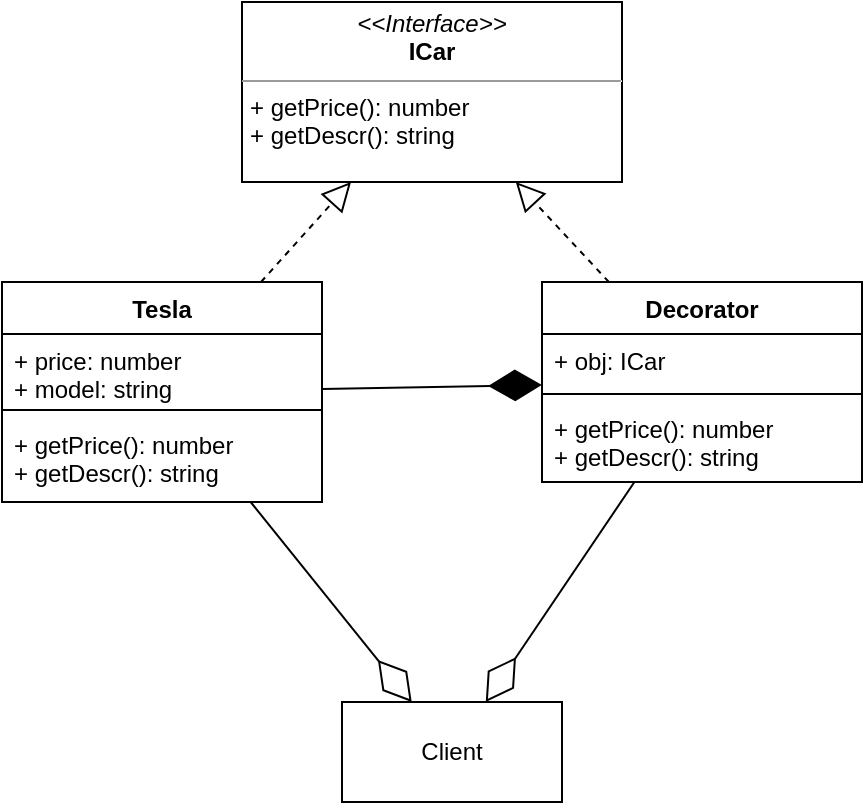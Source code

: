 <mxfile version="21.6.1" type="device">
  <diagram name="Страница 1" id="KUP8XiHp8d_ydeR78v0W">
    <mxGraphModel dx="819" dy="488" grid="1" gridSize="10" guides="1" tooltips="1" connect="1" arrows="1" fold="1" page="1" pageScale="1" pageWidth="700" pageHeight="1000" math="0" shadow="0">
      <root>
        <mxCell id="0" />
        <mxCell id="1" parent="0" />
        <mxCell id="nMeDrn1IdccEQpZy2BNo-1" value="&lt;p style=&quot;margin:0px;margin-top:4px;text-align:center;&quot;&gt;&lt;i&gt;&amp;lt;&amp;lt;Interface&amp;gt;&amp;gt;&lt;/i&gt;&lt;br&gt;&lt;b&gt;ICar&lt;/b&gt;&lt;/p&gt;&lt;hr size=&quot;1&quot;&gt;&lt;p style=&quot;margin:0px;margin-left:4px;&quot;&gt;+ getPrice(): number&lt;br&gt;+ getDescr(): string&lt;/p&gt;" style="verticalAlign=top;align=left;overflow=fill;fontSize=12;fontFamily=Helvetica;html=1;whiteSpace=wrap;" vertex="1" parent="1">
          <mxGeometry x="150" y="40" width="190" height="90" as="geometry" />
        </mxCell>
        <mxCell id="nMeDrn1IdccEQpZy2BNo-2" value="Tesla" style="swimlane;fontStyle=1;align=center;verticalAlign=top;childLayout=stackLayout;horizontal=1;startSize=26;horizontalStack=0;resizeParent=1;resizeParentMax=0;resizeLast=0;collapsible=1;marginBottom=0;whiteSpace=wrap;html=1;" vertex="1" parent="1">
          <mxGeometry x="30" y="180" width="160" height="110" as="geometry" />
        </mxCell>
        <mxCell id="nMeDrn1IdccEQpZy2BNo-3" value="+ price: number&lt;br&gt;+ model: string" style="text;strokeColor=none;fillColor=none;align=left;verticalAlign=top;spacingLeft=4;spacingRight=4;overflow=hidden;rotatable=0;points=[[0,0.5],[1,0.5]];portConstraint=eastwest;whiteSpace=wrap;html=1;" vertex="1" parent="nMeDrn1IdccEQpZy2BNo-2">
          <mxGeometry y="26" width="160" height="34" as="geometry" />
        </mxCell>
        <mxCell id="nMeDrn1IdccEQpZy2BNo-4" value="" style="line;strokeWidth=1;fillColor=none;align=left;verticalAlign=middle;spacingTop=-1;spacingLeft=3;spacingRight=3;rotatable=0;labelPosition=right;points=[];portConstraint=eastwest;strokeColor=inherit;" vertex="1" parent="nMeDrn1IdccEQpZy2BNo-2">
          <mxGeometry y="60" width="160" height="8" as="geometry" />
        </mxCell>
        <mxCell id="nMeDrn1IdccEQpZy2BNo-5" value="+ getPrice(): number&lt;br style=&quot;border-color: var(--border-color);&quot;&gt;+ getDescr(): string" style="text;strokeColor=none;fillColor=none;align=left;verticalAlign=top;spacingLeft=4;spacingRight=4;overflow=hidden;rotatable=0;points=[[0,0.5],[1,0.5]];portConstraint=eastwest;whiteSpace=wrap;html=1;" vertex="1" parent="nMeDrn1IdccEQpZy2BNo-2">
          <mxGeometry y="68" width="160" height="42" as="geometry" />
        </mxCell>
        <mxCell id="nMeDrn1IdccEQpZy2BNo-6" value="" style="endArrow=block;dashed=1;endFill=0;endSize=12;html=1;rounded=0;" edge="1" parent="1" source="nMeDrn1IdccEQpZy2BNo-2" target="nMeDrn1IdccEQpZy2BNo-1">
          <mxGeometry width="160" relative="1" as="geometry">
            <mxPoint x="160" y="310" as="sourcePoint" />
            <mxPoint x="320" y="310" as="targetPoint" />
          </mxGeometry>
        </mxCell>
        <mxCell id="nMeDrn1IdccEQpZy2BNo-7" value="Decorator" style="swimlane;fontStyle=1;align=center;verticalAlign=top;childLayout=stackLayout;horizontal=1;startSize=26;horizontalStack=0;resizeParent=1;resizeParentMax=0;resizeLast=0;collapsible=1;marginBottom=0;whiteSpace=wrap;html=1;" vertex="1" parent="1">
          <mxGeometry x="300" y="180" width="160" height="100" as="geometry" />
        </mxCell>
        <mxCell id="nMeDrn1IdccEQpZy2BNo-8" value="+ obj: ICar" style="text;strokeColor=none;fillColor=none;align=left;verticalAlign=top;spacingLeft=4;spacingRight=4;overflow=hidden;rotatable=0;points=[[0,0.5],[1,0.5]];portConstraint=eastwest;whiteSpace=wrap;html=1;" vertex="1" parent="nMeDrn1IdccEQpZy2BNo-7">
          <mxGeometry y="26" width="160" height="26" as="geometry" />
        </mxCell>
        <mxCell id="nMeDrn1IdccEQpZy2BNo-9" value="" style="line;strokeWidth=1;fillColor=none;align=left;verticalAlign=middle;spacingTop=-1;spacingLeft=3;spacingRight=3;rotatable=0;labelPosition=right;points=[];portConstraint=eastwest;strokeColor=inherit;" vertex="1" parent="nMeDrn1IdccEQpZy2BNo-7">
          <mxGeometry y="52" width="160" height="8" as="geometry" />
        </mxCell>
        <mxCell id="nMeDrn1IdccEQpZy2BNo-10" value="+ getPrice(): number&lt;br style=&quot;border-color: var(--border-color);&quot;&gt;+ getDescr(): string" style="text;strokeColor=none;fillColor=none;align=left;verticalAlign=top;spacingLeft=4;spacingRight=4;overflow=hidden;rotatable=0;points=[[0,0.5],[1,0.5]];portConstraint=eastwest;whiteSpace=wrap;html=1;" vertex="1" parent="nMeDrn1IdccEQpZy2BNo-7">
          <mxGeometry y="60" width="160" height="40" as="geometry" />
        </mxCell>
        <mxCell id="nMeDrn1IdccEQpZy2BNo-11" value="" style="endArrow=block;dashed=1;endFill=0;endSize=12;html=1;rounded=0;" edge="1" parent="1" source="nMeDrn1IdccEQpZy2BNo-7" target="nMeDrn1IdccEQpZy2BNo-1">
          <mxGeometry width="160" relative="1" as="geometry">
            <mxPoint x="210" y="340" as="sourcePoint" />
            <mxPoint x="370" y="340" as="targetPoint" />
          </mxGeometry>
        </mxCell>
        <mxCell id="nMeDrn1IdccEQpZy2BNo-12" value="" style="endArrow=diamondThin;endFill=1;endSize=24;html=1;rounded=0;" edge="1" parent="1" source="nMeDrn1IdccEQpZy2BNo-2" target="nMeDrn1IdccEQpZy2BNo-7">
          <mxGeometry width="160" relative="1" as="geometry">
            <mxPoint x="160" y="320" as="sourcePoint" />
            <mxPoint x="320" y="320" as="targetPoint" />
          </mxGeometry>
        </mxCell>
        <mxCell id="nMeDrn1IdccEQpZy2BNo-13" value="Client" style="html=1;whiteSpace=wrap;" vertex="1" parent="1">
          <mxGeometry x="200" y="390" width="110" height="50" as="geometry" />
        </mxCell>
        <mxCell id="nMeDrn1IdccEQpZy2BNo-14" value="" style="endArrow=diamondThin;endFill=0;endSize=24;html=1;rounded=0;" edge="1" parent="1" source="nMeDrn1IdccEQpZy2BNo-2" target="nMeDrn1IdccEQpZy2BNo-13">
          <mxGeometry width="160" relative="1" as="geometry">
            <mxPoint x="50" y="420" as="sourcePoint" />
            <mxPoint x="210" y="420" as="targetPoint" />
          </mxGeometry>
        </mxCell>
        <mxCell id="nMeDrn1IdccEQpZy2BNo-15" value="" style="endArrow=diamondThin;endFill=0;endSize=24;html=1;rounded=0;" edge="1" parent="1" source="nMeDrn1IdccEQpZy2BNo-7" target="nMeDrn1IdccEQpZy2BNo-13">
          <mxGeometry width="160" relative="1" as="geometry">
            <mxPoint x="330" y="360" as="sourcePoint" />
            <mxPoint x="490" y="360" as="targetPoint" />
          </mxGeometry>
        </mxCell>
      </root>
    </mxGraphModel>
  </diagram>
</mxfile>
